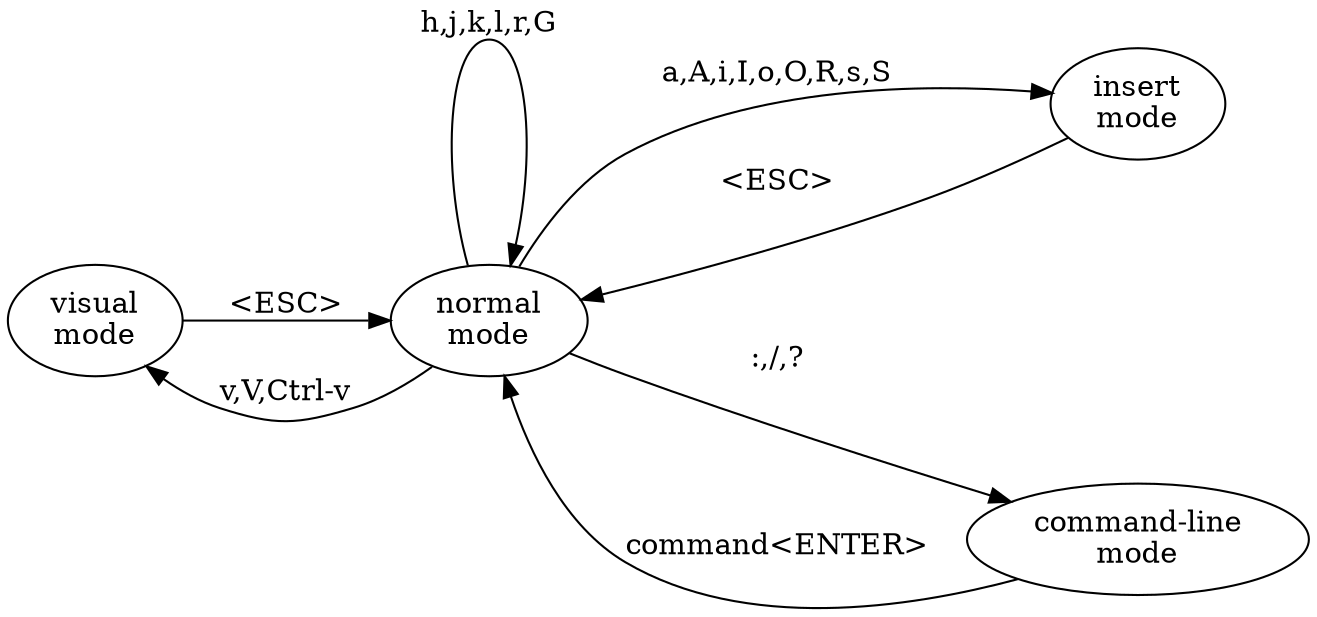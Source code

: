 digraph vimode {
	rankdir=LR;
	nodesep=1.5;
	visual[label="visual\nmode"];
	normal[label="normal\nmode"];
	insert[label="insert\nmode"];
	command[label="command-line\nmode"];
	visual -> normal[label="<ESC>"];	
	normal -> insert[label="a,A,i,I,o,O,R,s,S"];
	normal -> command[label=":,/,?"];
	normal -> visual[label="v,V,Ctrl-v"];
	normal -> normal[label="h,j,k,l,r,G"];
	insert -> normal[label="<ESC>"];
	command -> normal[label="command<ENTER>"];
	{rank = same; visual;}
	{rank = same; normal;}
	{rank = same; insert;command;}
}
